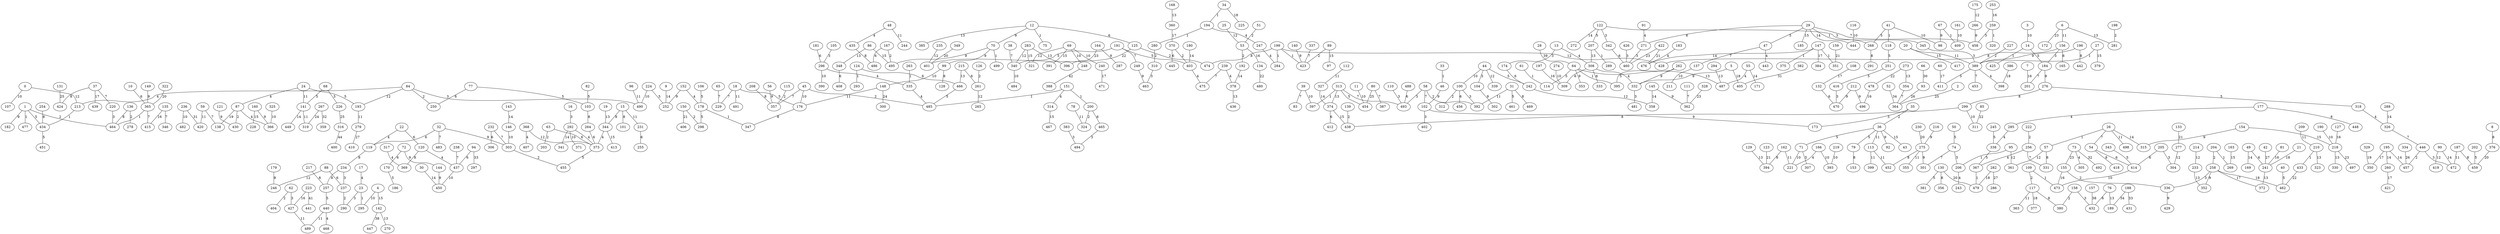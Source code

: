 graph {
  0 [label="0"];
  1 [label="1"];
  2 [label="2"];
  3 [label="3"];
  4 [label="4"];
  5 [label="5"];
  6 [label="6"];
  7 [label="7"];
  8 [label="8"];
  9 [label="9"];
  10 [label="10"];
  11 [label="11"];
  12 [label="12"];
  13 [label="13"];
  14 [label="14"];
  15 [label="15"];
  16 [label="16"];
  17 [label="17"];
  18 [label="18"];
  19 [label="19"];
  20 [label="20"];
  21 [label="21"];
  22 [label="22"];
  23 [label="23"];
  24 [label="24"];
  25 [label="25"];
  26 [label="26"];
  27 [label="27"];
  28 [label="28"];
  29 [label="29"];
  30 [label="30"];
  31 [label="31"];
  32 [label="32"];
  33 [label="33"];
  34 [label="34"];
  35 [label="35"];
  36 [label="36"];
  37 [label="37"];
  38 [label="38"];
  39 [label="39"];
  40 [label="40"];
  41 [label="41"];
  42 [label="42"];
  43 [label="43"];
  44 [label="44"];
  45 [label="45"];
  46 [label="46"];
  47 [label="47"];
  48 [label="48"];
  49 [label="49"];
  50 [label="50"];
  51 [label="51"];
  52 [label="52"];
  53 [label="53"];
  54 [label="54"];
  55 [label="55"];
  56 [label="56"];
  57 [label="57"];
  58 [label="58"];
  59 [label="59"];
  60 [label="60"];
  61 [label="61"];
  62 [label="62"];
  63 [label="63"];
  64 [label="64"];
  65 [label="65"];
  66 [label="66"];
  67 [label="67"];
  68 [label="68"];
  69 [label="69"];
  70 [label="70"];
  71 [label="71"];
  72 [label="72"];
  73 [label="73"];
  74 [label="74"];
  75 [label="75"];
  76 [label="76"];
  77 [label="77"];
  78 [label="78"];
  79 [label="79"];
  80 [label="80"];
  81 [label="81"];
  82 [label="82"];
  83 [label="83"];
  84 [label="84"];
  85 [label="85"];
  86 [label="86"];
  87 [label="87"];
  88 [label="88"];
  89 [label="89"];
  90 [label="90"];
  91 [label="91"];
  92 [label="92"];
  93 [label="93"];
  94 [label="94"];
  95 [label="95"];
  96 [label="96"];
  97 [label="97"];
  98 [label="98"];
  99 [label="99"];
  100 [label="100"];
  101 [label="101"];
  102 [label="102"];
  103 [label="103"];
  104 [label="104"];
  105 [label="105"];
  106 [label="106"];
  107 [label="107"];
  108 [label="108"];
  109 [label="109"];
  110 [label="110"];
  111 [label="111"];
  112 [label="112"];
  113 [label="113"];
  114 [label="114"];
  115 [label="115"];
  116 [label="116"];
  117 [label="117"];
  118 [label="118"];
  119 [label="119"];
  120 [label="120"];
  121 [label="121"];
  122 [label="122"];
  123 [label="123"];
  124 [label="124"];
  125 [label="125"];
  126 [label="126"];
  127 [label="127"];
  128 [label="128"];
  129 [label="129"];
  130 [label="130"];
  131 [label="131"];
  132 [label="132"];
  133 [label="133"];
  134 [label="134"];
  135 [label="135"];
  136 [label="136"];
  137 [label="137"];
  138 [label="138"];
  139 [label="139"];
  140 [label="140"];
  141 [label="141"];
  142 [label="142"];
  143 [label="143"];
  144 [label="144"];
  145 [label="145"];
  146 [label="146"];
  147 [label="147"];
  148 [label="148"];
  149 [label="149"];
  150 [label="150"];
  151 [label="151"];
  152 [label="152"];
  153 [label="153"];
  154 [label="154"];
  155 [label="155"];
  156 [label="156"];
  157 [label="157"];
  158 [label="158"];
  159 [label="159"];
  160 [label="160"];
  161 [label="161"];
  162 [label="162"];
  163 [label="163"];
  164 [label="164"];
  165 [label="165"];
  166 [label="166"];
  167 [label="167"];
  168 [label="168"];
  169 [label="169"];
  170 [label="170"];
  171 [label="171"];
  172 [label="172"];
  173 [label="173"];
  174 [label="174"];
  175 [label="175"];
  176 [label="176"];
  177 [label="177"];
  178 [label="178"];
  179 [label="179"];
  180 [label="180"];
  181 [label="181"];
  182 [label="182"];
  183 [label="183"];
  184 [label="184"];
  185 [label="185"];
  186 [label="186"];
  187 [label="187"];
  188 [label="188"];
  189 [label="189"];
  190 [label="190"];
  191 [label="191"];
  192 [label="192"];
  193 [label="193"];
  194 [label="194"];
  195 [label="195"];
  196 [label="196"];
  197 [label="197"];
  198 [label="198"];
  199 [label="199"];
  200 [label="200"];
  201 [label="201"];
  202 [label="202"];
  203 [label="203"];
  204 [label="204"];
  205 [label="205"];
  206 [label="206"];
  207 [label="207"];
  208 [label="208"];
  209 [label="209"];
  210 [label="210"];
  211 [label="211"];
  212 [label="212"];
  213 [label="213"];
  214 [label="214"];
  215 [label="215"];
  216 [label="216"];
  217 [label="217"];
  218 [label="218"];
  219 [label="219"];
  220 [label="220"];
  221 [label="221"];
  222 [label="222"];
  223 [label="223"];
  224 [label="224"];
  225 [label="225"];
  226 [label="226"];
  227 [label="227"];
  228 [label="228"];
  229 [label="229"];
  230 [label="230"];
  231 [label="231"];
  232 [label="232"];
  233 [label="233"];
  234 [label="234"];
  235 [label="235"];
  236 [label="236"];
  237 [label="237"];
  238 [label="238"];
  239 [label="239"];
  240 [label="240"];
  241 [label="241"];
  242 [label="242"];
  243 [label="243"];
  244 [label="244"];
  245 [label="245"];
  246 [label="246"];
  247 [label="247"];
  248 [label="248"];
  249 [label="249"];
  250 [label="250"];
  251 [label="251"];
  252 [label="252"];
  253 [label="253"];
  254 [label="254"];
  255 [label="255"];
  256 [label="256"];
  257 [label="257"];
  258 [label="258"];
  259 [label="259"];
  260 [label="260"];
  261 [label="261"];
  262 [label="262"];
  263 [label="263"];
  264 [label="264"];
  265 [label="265"];
  266 [label="266"];
  267 [label="267"];
  268 [label="268"];
  269 [label="269"];
  270 [label="270"];
  271 [label="271"];
  272 [label="272"];
  273 [label="273"];
  274 [label="274"];
  275 [label="275"];
  276 [label="276"];
  277 [label="277"];
  278 [label="278"];
  279 [label="279"];
  280 [label="280"];
  281 [label="281"];
  282 [label="282"];
  283 [label="283"];
  284 [label="284"];
  285 [label="285"];
  286 [label="286"];
  287 [label="287"];
  288 [label="288"];
  289 [label="289"];
  290 [label="290"];
  291 [label="291"];
  292 [label="292"];
  293 [label="293"];
  294 [label="294"];
  295 [label="295"];
  296 [label="296"];
  297 [label="297"];
  298 [label="298"];
  299 [label="299"];
  300 [label="300"];
  301 [label="301"];
  302 [label="302"];
  303 [label="303"];
  304 [label="304"];
  305 [label="305"];
  306 [label="306"];
  307 [label="307"];
  308 [label="308"];
  309 [label="309"];
  310 [label="310"];
  311 [label="311"];
  312 [label="312"];
  313 [label="313"];
  314 [label="314"];
  315 [label="315"];
  316 [label="316"];
  317 [label="317"];
  318 [label="318"];
  319 [label="319"];
  320 [label="320"];
  321 [label="321"];
  322 [label="322"];
  323 [label="323"];
  324 [label="324"];
  325 [label="325"];
  326 [label="326"];
  327 [label="327"];
  328 [label="328"];
  329 [label="329"];
  330 [label="330"];
  331 [label="331"];
  332 [label="332"];
  333 [label="333"];
  334 [label="334"];
  335 [label="335"];
  336 [label="336"];
  337 [label="337"];
  338 [label="338"];
  339 [label="339"];
  340 [label="340"];
  341 [label="341"];
  342 [label="342"];
  343 [label="343"];
  344 [label="344"];
  345 [label="345"];
  346 [label="346"];
  347 [label="347"];
  348 [label="348"];
  349 [label="349"];
  350 [label="350"];
  351 [label="351"];
  352 [label="352"];
  353 [label="353"];
  354 [label="354"];
  355 [label="355"];
  356 [label="356"];
  357 [label="357"];
  358 [label="358"];
  359 [label="359"];
  360 [label="360"];
  361 [label="361"];
  362 [label="362"];
  363 [label="363"];
  364 [label="364"];
  365 [label="365"];
  366 [label="366"];
  367 [label="367"];
  368 [label="368"];
  369 [label="369"];
  370 [label="370"];
  371 [label="371"];
  372 [label="372"];
  373 [label="373"];
  374 [label="374"];
  375 [label="375"];
  376 [label="376"];
  377 [label="377"];
  378 [label="378"];
  379 [label="379"];
  380 [label="380"];
  381 [label="381"];
  382 [label="382"];
  383 [label="383"];
  384 [label="384"];
  385 [label="385"];
  386 [label="386"];
  387 [label="387"];
  388 [label="388"];
  389 [label="389"];
  390 [label="390"];
  391 [label="391"];
  392 [label="392"];
  393 [label="393"];
  394 [label="394"];
  395 [label="395"];
  396 [label="396"];
  397 [label="397"];
  398 [label="398"];
  399 [label="399"];
  400 [label="400"];
  401 [label="401"];
  402 [label="402"];
  403 [label="403"];
  404 [label="404"];
  405 [label="405"];
  406 [label="406"];
  407 [label="407"];
  408 [label="408"];
  409 [label="409"];
  410 [label="410"];
  411 [label="411"];
  412 [label="412"];
  413 [label="413"];
  414 [label="414"];
  415 [label="415"];
  416 [label="416"];
  417 [label="417"];
  418 [label="418"];
  419 [label="419"];
  420 [label="420"];
  421 [label="421"];
  422 [label="422"];
  423 [label="423"];
  424 [label="424"];
  425 [label="425"];
  426 [label="426"];
  427 [label="427"];
  428 [label="428"];
  429 [label="429"];
  430 [label="430"];
  431 [label="431"];
  432 [label="432"];
  433 [label="433"];
  434 [label="434"];
  435 [label="435"];
  436 [label="436"];
  437 [label="437"];
  438 [label="438"];
  439 [label="439"];
  440 [label="440"];
  441 [label="441"];
  442 [label="442"];
  443 [label="443"];
  444 [label="444"];
  445 [label="445"];
  446 [label="446"];
  447 [label="447"];
  448 [label="448"];
  449 [label="449"];
  450 [label="450"];
  451 [label="451"];
  452 [label="452"];
  453 [label="453"];
  454 [label="454"];
  455 [label="455"];
  456 [label="456"];
  457 [label="457"];
  458 [label="458"];
  459 [label="459"];
  460 [label="460"];
  461 [label="461"];
  462 [label="462"];
  463 [label="463"];
  464 [label="464"];
  465 [label="465"];
  466 [label="466"];
  467 [label="467"];
  468 [label="468"];
  469 [label="469"];
  470 [label="470"];
  471 [label="471"];
  472 [label="472"];
  473 [label="473"];
  474 [label="474"];
  475 [label="475"];
  476 [label="476"];
  477 [label="477"];
  478 [label="478"];
  479 [label="479"];
  480 [label="480"];
  481 [label="481"];
  482 [label="482"];
  483 [label="483"];
  484 [label="484"];
  485 [label="485"];
  486 [label="486"];
  487 [label="487"];
  488 [label="488"];
  489 [label="489"];
  490 [label="490"];
  491 [label="491"];
  492 [label="492"];
  493 [label="493"];
  494 [label="494"];
  495 [label="495"];
  496 [label="496"];
  497 [label="497"];
  498 [label="498"];
  499 [label="499"];
  0 -- 107 [label="10"];
  0 -- 213 [label="12"];
  1 -- 464 [label="2"];
  1 -- 477 [label="1"];
  1 -- 182 [label="9"];
  1 -- 434 [label="5"];
  2 -- 364 [label="25"];
  3 -- 14 [label="10"];
  4 -- 295 [label="10"];
  4 -- 142 [label="15"];
  5 -- 405 [label="18"];
  5 -- 332 [label="9"];
  6 -- 172 [label="23"];
  6 -- 281 [label="13"];
  6 -- 156 [label="11"];
  7 -- 201 [label="16"];
  8 -- 376 [label="8"];
  9 -- 252 [label="14"];
  10 -- 365 [label="6"];
  11 -- 454 [label="10"];
  12 -- 70 [label="9"];
  12 -- 125 [label="6"];
  12 -- 385 [label="13"];
  12 -- 75 [label="1"];
  13 -- 308 [label="4"];
  13 -- 174 [label="3"];
  14 -- 184 [label="5"];
  14 -- 425 [label="1"];
  15 -- 101 [label="8"];
  15 -- 231 [label="11"];
  15 -- 344 [label="8"];
  16 -- 292 [label="3"];
  17 -- 23 [label="4"];
  18 -- 491 [label="11"];
  18 -- 176 [label="5"];
  18 -- 229 [label="7"];
  19 -- 344 [label="13"];
  20 -- 389 [label="11"];
  20 -- 417 [label="15"];
  21 -- 241 [label="18"];
  22 -- 119 [label="4"];
  22 -- 120 [label="6"];
  23 -- 290 [label="3"];
  23 -- 295 [label="1"];
  24 -- 193 [label="5"];
  24 -- 141 [label="11"];
  24 -- 87 [label="4"];
  25 -- 53 [label="12"];
  26 -- 498 [label="11"];
  26 -- 54 [label="7"];
  26 -- 315 [label="14"];
  26 -- 57 [label="1"];
  27 -- 389 [label="1"];
  27 -- 379 [label="15"];
  28 -- 64 [label="39"];
  29 -- 271 [label="8"];
  29 -- 458 [label="7"];
  29 -- 47 [label="5"];
  29 -- 444 [label="14"];
  29 -- 185 [label="15"];
  29 -- 268 [label="1"];
  30 -- 450 [label="14"];
  31 -- 392 [label="11"];
  31 -- 461 [label="5"];
  31 -- 469 [label="8"];
  32 -- 119 [label="6"];
  32 -- 483 [label="7"];
  32 -- 303 [label="9"];
  33 -- 46 [label="1"];
  34 -- 194 [label="1"];
  34 -- 225 [label="18"];
  35 -- 36 [label="2"];
  35 -- 173 [label="3"];
  36 -- 92 [label="9"];
  36 -- 79 [label="5"];
  36 -- 43 [label="15"];
  36 -- 113 [label="11"];
  36 -- 71 [label="5"];
  37 -- 424 [label="8"];
  37 -- 220 [label="7"];
  37 -- 439 [label="17"];
  38 -- 340 [label="7"];
  39 -- 83 [label="7"];
  39 -- 397 [label="10"];
  40 -- 462 [label="5"];
  41 -- 98 [label="10"];
  41 -- 118 [label="1"];
  41 -- 268 [label="5"];
  42 -- 241 [label="27"];
  44 -- 339 [label="12"];
  44 -- 242 [label="5"];
  44 -- 100 [label="10"];
  44 -- 104 [label="3"];
  45 -- 176 [label="10"];
  45 -- 485 [label="2"];
  45 -- 357 [label="7"];
  46 -- 102 [label="9"];
  47 -- 443 [label="4"];
  47 -- 137 [label="7"];
  48 -- 244 [label="11"];
  48 -- 435 [label="4"];
  49 -- 169 [label="14"];
  49 -- 241 [label="6"];
  50 -- 74 [label="5"];
  51 -- 53 [label="2"];
  52 -- 364 [label="34"];
  53 -- 192 [label="2"];
  53 -- 134 [label="16"];
  54 -- 418 [label="8"];
  54 -- 414 [label="6"];
  55 -- 487 [label="4"];
  55 -- 171 [label="14"];
  56 -- 357 [label="9"];
  57 -- 361 [label="12"];
  57 -- 331 [label="8"];
  58 -- 392 [label="2"];
  58 -- 102 [label="7"];
  58 -- 493 [label="3"];
  59 -- 420 [label="11"];
  59 -- 138 [label="7"];
  60 -- 411 [label="17"];
  61 -- 114 [label="1"];
  62 -- 404 [label="2"];
  62 -- 427 [label="3"];
  63 -- 203 [label="2"];
  63 -- 373 [label="6"];
  64 -- 395 [label="1"];
  64 -- 487 [label="13"];
  64 -- 114 [label="5"];
  64 -- 353 [label="9"];
  65 -- 229 [label="7"];
  66 -- 93 [label="30"];
  67 -- 409 [label="1"];
  67 -- 98 [label="9"];
  68 -- 226 [label="5"];
  68 -- 141 [label="5"];
  69 -- 240 [label="10"];
  69 -- 248 [label="10"];
  69 -- 321 [label="12"];
  69 -- 391 [label="15"];
  70 -- 499 [label="1"];
  70 -- 99 [label="9"];
  70 -- 495 [label="9"];
  71 -- 307 [label="5"];
  71 -- 221 [label="10"];
  72 -- 170 [label="6"];
  72 -- 144 [label="9"];
  73 -- 492 [label="32"];
  73 -- 305 [label="4"];
  73 -- 155 [label="23"];
  74 -- 301 [label="7"];
  74 -- 206 [label="5"];
  76 -- 189 [label="13"];
  76 -- 432 [label="6"];
  77 -- 250 [label="6"];
  77 -- 103 [label="5"];
  78 -- 324 [label="11"];
  79 -- 153 [label="8"];
  80 -- 387 [label="7"];
  80 -- 454 [label="25"];
  81 -- 241 [label="16"];
  82 -- 103 [label="5"];
  84 -- 250 [label="2"];
  84 -- 193 [label="12"];
  84 -- 490 [label="3"];
  84 -- 213 [label="4"];
  85 -- 311 [label="22"];
  86 -- 495 [label="15"];
  86 -- 348 [label="13"];
  87 -- 366 [label="4"];
  87 -- 430 [label="2"];
  87 -- 138 [label="19"];
  88 -- 237 [label="6"];
  88 -- 246 [label="12"];
  89 -- 423 [label="2"];
  89 -- 97 [label="15"];
  90 -- 472 [label="14"];
  90 -- 419 [label="12"];
  91 -- 271 [label="4"];
  93 -- 364 [label="26"];
  94 -- 297 [label="33"];
  94 -- 437 [label="6"];
  95 -- 206 [label="1"];
  95 -- 361 [label="12"];
  96 -- 490 [label="11"];
  99 -- 148 [label="10"];
  99 -- 128 [label="8"];
  100 -- 456 [label="6"];
  100 -- 312 [label="2"];
  100 -- 392 [label="3"];
  102 -- 402 [label="3"];
  102 -- 173 [label="9"];
  103 -- 264 [label="8"];
  104 -- 302 [label="9"];
  105 -- 296 [label="3"];
  106 -- 178 [label="5"];
  108 -- 132 [label="17"];
  109 -- 117 [label="2"];
  109 -- 473 [label="1"];
  110 -- 493 [label="3"];
  111 -- 362 [label="7"];
  112 -- 327 [label="11"];
  113 -- 452 [label="11"];
  113 -- 399 [label="11"];
  115 -- 357 [label="2"];
  116 -- 444 [label="10"];
  117 -- 380 [label="8"];
  117 -- 377 [label="18"];
  117 -- 363 [label="11"];
  118 -- 251 [label="5"];
  119 -- 234 [label="8"];
  120 -- 369 [label="8"];
  120 -- 437 [label="4"];
  121 -- 430 [label="9"];
  122 -- 272 [label="14"];
  122 -- 207 [label="5"];
  122 -- 342 [label="3"];
  122 -- 345 [label="3"];
  123 -- 394 [label="21"];
  124 -- 466 [label="6"];
  124 -- 293 [label="1"];
  125 -- 474 [label="2"];
  125 -- 401 [label="22"];
  126 -- 261 [label="2"];
  127 -- 218 [label="16"];
  129 -- 394 [label="13"];
  130 -- 479 [label="20"];
  130 -- 356 [label="8"];
  130 -- 381 [label="5"];
  131 -- 424 [label="25"];
  132 -- 470 [label="6"];
  133 -- 277 [label="21"];
  134 -- 480 [label="22"];
  135 -- 346 [label="7"];
  135 -- 415 [label="16"];
  136 -- 464 [label="8"];
  136 -- 278 [label="2"];
  137 -- 211 [label="10"];
  139 -- 438 [label="2"];
  140 -- 423 [label="9"];
  141 -- 449 [label="14"];
  141 -- 319 [label="11"];
  142 -- 447 [label="38"];
  142 -- 270 [label="13"];
  143 -- 146 [label="14"];
  144 -- 450 [label="9"];
  145 -- 358 [label="14"];
  145 -- 362 [label="9"];
  146 -- 303 [label="10"];
  147 -- 351 [label="1"];
  147 -- 476 [label="14"];
  147 -- 375 [label="1"];
  147 -- 384 [label="17"];
  148 -- 176 [label="11"];
  148 -- 300 [label="24"];
  149 -- 365 [label="9"];
  150 -- 298 [label="2"];
  150 -- 406 [label="21"];
  151 -- 485 [label="1"];
  151 -- 314 [label="4"];
  151 -- 200 [label="1"];
  152 -- 252 [label="9"];
  152 -- 178 [label="4"];
  154 -- 315 [label="9"];
  154 -- 218 [label="15"];
  155 -- 336 [label="2"];
  155 -- 473 [label="16"];
  156 -- 165 [label="8"];
  156 -- 184 [label="3"];
  156 -- 428 [label="8"];
  157 -- 432 [label="38"];
  158 -- 380 [label="2"];
  158 -- 432 [label="3"];
  159 -- 351 [label="21"];
  160 -- 366 [label="9"];
  160 -- 228 [label="15"];
  161 -- 409 [label="10"];
  162 -- 394 [label="8"];
  162 -- 221 [label="11"];
  163 -- 269 [label="15"];
  164 -- 287 [label="9"];
  164 -- 396 [label="23"];
  166 -- 221 [label="4"];
  166 -- 393 [label="10"];
  167 -- 495 [label="2"];
  167 -- 486 [label="6"];
  168 -- 360 [label="13"];
  170 -- 186 [label="5"];
  174 -- 242 [label="6"];
  175 -- 266 [label="12"];
  176 -- 347 [label="8"];
  177 -- 285 [label="4"];
  177 -- 448 [label="8"];
  178 -- 298 [label="5"];
  178 -- 347 [label="1"];
  179 -- 246 [label="9"];
  180 -- 403 [label="14"];
  181 -- 296 [label="6"];
  183 -- 476 [label="4"];
  184 -- 201 [label="7"];
  184 -- 276 [label="9"];
  187 -- 472 [label="11"];
  187 -- 459 [label="8"];
  188 -- 431 [label="33"];
  188 -- 189 [label="34"];
  190 -- 218 [label="10"];
  191 -- 403 [label="5"];
  191 -- 340 [label="5"];
  191 -- 249 [label="7"];
  192 -- 378 [label="14"];
  193 -- 279 [label="11"];
  194 -- 247 [label="4"];
  194 -- 280 [label="1"];
  195 -- 350 [label="17"];
  195 -- 457 [label="14"];
  195 -- 260 [label="14"];
  196 -- 389 [label="9"];
  196 -- 442 [label="8"];
  197 -- 309 [label="16"];
  198 -- 281 [label="2"];
  199 -- 284 [label="1"];
  199 -- 423 [label="1"];
  199 -- 428 [label="12"];
  199 -- 474 [label="8"];
  200 -- 465 [label="6"];
  200 -- 324 [label="2"];
  202 -- 459 [label="5"];
  204 -- 258 [label="2"];
  204 -- 269 [label="1"];
  205 -- 304 [label="3"];
  205 -- 414 [label="6"];
  206 -- 243 [label="4"];
  207 -- 289 [label="1"];
  207 -- 308 [label="13"];
  208 -- 357 [label="8"];
  209 -- 210 [label="11"];
  210 -- 323 [label="13"];
  210 -- 433 [label="1"];
  212 -- 470 [label="9"];
  212 -- 496 [label="9"];
  213 -- 434 [label="1"];
  214 -- 233 [label="12"];
  215 -- 466 [label="13"];
  215 -- 261 [label="6"];
  216 -- 275 [label="9"];
  217 -- 257 [label="8"];
  218 -- 330 [label="13"];
  218 -- 497 [label="23"];
  219 -- 393 [label="10"];
  220 -- 464 [label="3"];
  222 -- 256 [label="2"];
  223 -- 427 [label="16"];
  223 -- 441 [label="41"];
  224 -- 252 [label="5"];
  224 -- 490 [label="10"];
  226 -- 316 [label="25"];
  227 -- 389 [label="2"];
  230 -- 275 [label="20"];
  231 -- 255 [label="6"];
  232 -- 303 [label="7"];
  232 -- 306 [label="6"];
  233 -- 352 [label="13"];
  234 -- 257 [label="8"];
  234 -- 237 [label="3"];
  235 -- 401 [label="12"];
  236 -- 482 [label="10"];
  236 -- 420 [label="31"];
  237 -- 290 [label="2"];
  238 -- 437 [label="7"];
  239 -- 475 [label="7"];
  239 -- 378 [label="4"];
  240 -- 471 [label="17"];
  241 -- 372 [label="13"];
  242 -- 358 [label="12"];
  245 -- 338 [label="5"];
  247 -- 284 [label="4"];
  248 -- 388 [label="42"];
  249 -- 463 [label="9"];
  251 -- 416 [label="5"];
  253 -- 259 [label="16"];
  254 -- 434 [label="8"];
  256 -- 331 [label="7"];
  256 -- 367 [label="4"];
  257 -- 440 [label="5"];
  258 -- 352 [label="9"];
  258 -- 336 [label="3"];
  258 -- 462 [label="18"];
  258 -- 372 [label="17"];
  259 -- 458 [label="3"];
  259 -- 320 [label="1"];
  260 -- 421 [label="17"];
  261 -- 265 [label="12"];
  262 -- 395 [label="5"];
  262 -- 332 [label="9"];
  263 -- 335 [label="1"];
  264 -- 373 [label="6"];
  266 -- 458 [label="9"];
  267 -- 319 [label="24"];
  267 -- 359 [label="32"];
  268 -- 291 [label="8"];
  271 -- 460 [label="3"];
  273 -- 354 [label="13"];
  273 -- 478 [label="22"];
  274 -- 309 [label="10"];
  275 -- 355 [label="11"];
  275 -- 452 [label="8"];
  275 -- 301 [label="9"];
  276 -- 318 [label="5"];
  276 -- 299 [label="8"];
  277 -- 304 [label="12"];
  279 -- 410 [label="27"];
  280 -- 310 [label="2"];
  282 -- 479 [label="18"];
  282 -- 286 [label="27"];
  283 -- 321 [label="15"];
  283 -- 340 [label="12"];
  283 -- 396 [label="13"];
  285 -- 338 [label="4"];
  288 -- 326 [label="14"];
  292 -- 371 [label="10"];
  292 -- 341 [label="14"];
  292 -- 373 [label="4"];
  294 -- 487 [label="13"];
  296 -- 335 [label="4"];
  296 -- 390 [label="10"];
  299 -- 311 [label="10"];
  299 -- 438 [label="8"];
  303 -- 455 [label="2"];
  308 -- 332 [label="4"];
  308 -- 333 [label="6"];
  308 -- 309 [label="6"];
  310 -- 463 [label="3"];
  313 -- 374 [label="13"];
  313 -- 454 [label="5"];
  313 -- 493 [label="7"];
  313 -- 397 [label="1"];
  314 -- 467 [label="15"];
  316 -- 400 [label="44"];
  317 -- 369 [label="4"];
  318 -- 326 [label="4"];
  322 -- 365 [label="20"];
  325 -- 366 [label="10"];
  326 -- 446 [label="7"];
  327 -- 374 [label="14"];
  328 -- 362 [label="23"];
  329 -- 350 [label="19"];
  332 -- 481 [label="3"];
  334 -- 457 [label="26"];
  335 -- 485 [label="4"];
  336 -- 429 [label="9"];
  337 -- 423 [label="7"];
  338 -- 367 [label="5"];
  340 -- 484 [label="10"];
  342 -- 460 [label="6"];
  343 -- 414 [label="5"];
  344 -- 373 [label="4"];
  344 -- 413 [label="15"];
  345 -- 389 [label="3"];
  348 -- 408 [label="6"];
  349 -- 401 [label="20"];
  354 -- 364 [label="7"];
  360 -- 370 [label="17"];
  365 -- 415 [label="7"];
  365 -- 464 [label="1"];
  367 -- 479 [label="1"];
  368 -- 373 [label="12"];
  368 -- 407 [label="4"];
  370 -- 445 [label="6"];
  370 -- 403 [label="2"];
  373 -- 455 [label="5"];
  374 -- 412 [label="6"];
  374 -- 438 [label="15"];
  376 -- 459 [label="20"];
  378 -- 436 [label="13"];
  382 -- 405 [label="31"];
  383 -- 494 [label="3"];
  386 -- 398 [label="18"];
  389 -- 453 [label="7"];
  389 -- 398 [label="4"];
  389 -- 411 [label="5"];
  403 -- 475 [label="4"];
  414 -- 473 [label="10"];
  416 -- 470 [label="3"];
  422 -- 460 [label="23"];
  422 -- 476 [label="21"];
  426 -- 460 [label="3"];
  427 -- 489 [label="11"];
  433 -- 462 [label="22"];
  434 -- 451 [label="5"];
  435 -- 486 [label="8"];
  437 -- 450 [label="10"];
  440 -- 489 [label="11"];
  440 -- 468 [label="4"];
  446 -- 457 [label="2"];
  446 -- 472 [label="3"];
  465 -- 494 [label="3"];
  466 -- 485 [label="5"];
  478 -- 496 [label="16"];
  488 -- 493 [label="6"];
}